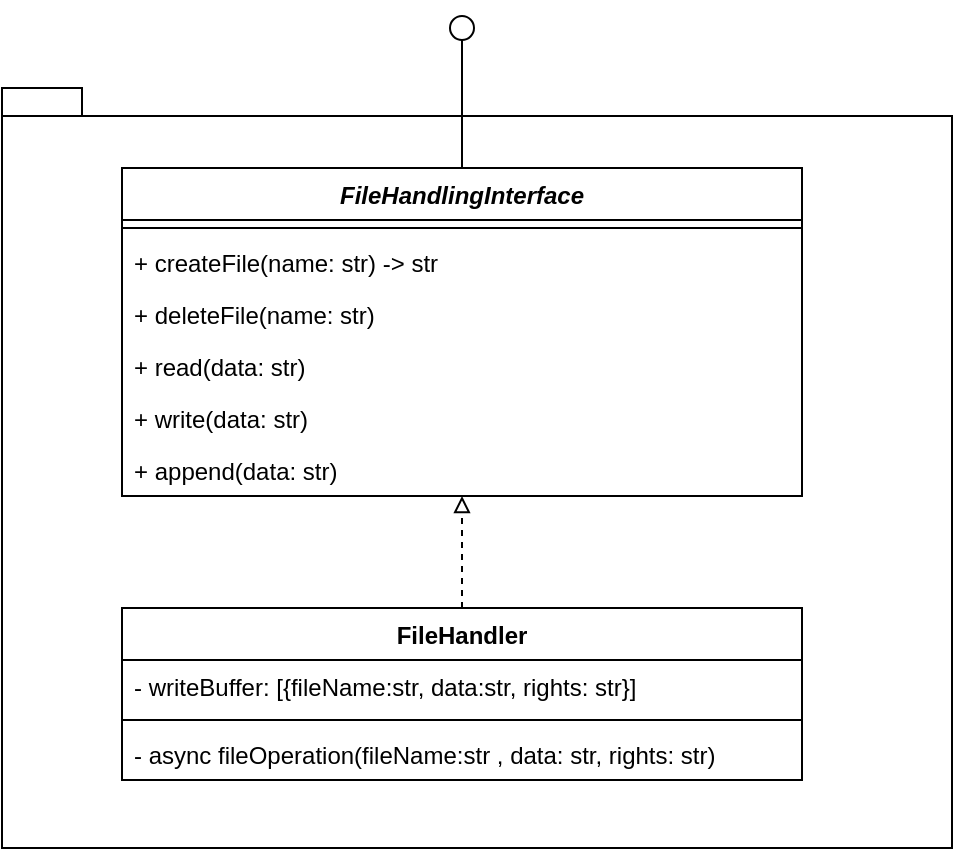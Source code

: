 <mxfile version="20.5.3" type="embed"><diagram id="23iRSUPoRavnBvh4doch" name="Page-1"><mxGraphModel dx="729" dy="879" grid="1" gridSize="10" guides="1" tooltips="1" connect="1" arrows="1" fold="1" page="1" pageScale="1" pageWidth="827" pageHeight="1169" math="0" shadow="0"><root><mxCell id="0"/><mxCell id="1" parent="0"/><mxCell id="2" value="" style="group" vertex="1" connectable="0" parent="1"><mxGeometry x="70" y="80" width="475" height="410" as="geometry"/></mxCell><mxCell id="3" value="" style="shape=folder;fontStyle=1;spacingTop=10;tabWidth=40;tabHeight=14;tabPosition=left;html=1;" vertex="1" parent="2"><mxGeometry y="30" width="475" height="380" as="geometry"/></mxCell><mxCell id="4" value="FileHandler" style="swimlane;fontStyle=1;align=center;verticalAlign=top;childLayout=stackLayout;horizontal=1;startSize=26;horizontalStack=0;resizeParent=1;resizeParentMax=0;resizeLast=0;collapsible=1;marginBottom=0;" vertex="1" parent="2"><mxGeometry x="60" y="290" width="340" height="86" as="geometry"/></mxCell><mxCell id="5" value="- writeBuffer: [{fileName:str, data:str, rights: str}]" style="text;strokeColor=none;fillColor=none;align=left;verticalAlign=top;spacingLeft=4;spacingRight=4;overflow=hidden;rotatable=0;points=[[0,0.5],[1,0.5]];portConstraint=eastwest;" vertex="1" parent="4"><mxGeometry y="26" width="340" height="26" as="geometry"/></mxCell><mxCell id="6" value="" style="line;strokeWidth=1;fillColor=none;align=left;verticalAlign=middle;spacingTop=-1;spacingLeft=3;spacingRight=3;rotatable=0;labelPosition=right;points=[];portConstraint=eastwest;strokeColor=inherit;" vertex="1" parent="4"><mxGeometry y="52" width="340" height="8" as="geometry"/></mxCell><mxCell id="7" value="- async fileOperation(fileName:str , data: str, rights: str)" style="text;strokeColor=none;fillColor=none;align=left;verticalAlign=top;spacingLeft=4;spacingRight=4;overflow=hidden;rotatable=0;points=[[0,0.5],[1,0.5]];portConstraint=eastwest;" vertex="1" parent="4"><mxGeometry y="60" width="340" height="26" as="geometry"/></mxCell><mxCell id="8" value="FileHandlingInterface" style="swimlane;fontStyle=3;align=center;verticalAlign=top;childLayout=stackLayout;horizontal=1;startSize=26;horizontalStack=0;resizeParent=1;resizeParentMax=0;resizeLast=0;collapsible=1;marginBottom=0;" vertex="1" parent="2"><mxGeometry x="60" y="70" width="340" height="164" as="geometry"/></mxCell><mxCell id="9" value="" style="line;strokeWidth=1;fillColor=none;align=left;verticalAlign=middle;spacingTop=-1;spacingLeft=3;spacingRight=3;rotatable=0;labelPosition=right;points=[];portConstraint=eastwest;strokeColor=inherit;" vertex="1" parent="8"><mxGeometry y="26" width="340" height="8" as="geometry"/></mxCell><mxCell id="10" value="+ createFile(name: str) -&gt; str" style="text;strokeColor=none;fillColor=none;align=left;verticalAlign=top;spacingLeft=4;spacingRight=4;overflow=hidden;rotatable=0;points=[[0,0.5],[1,0.5]];portConstraint=eastwest;" vertex="1" parent="8"><mxGeometry y="34" width="340" height="26" as="geometry"/></mxCell><mxCell id="11" value="+ deleteFile(name: str)" style="text;strokeColor=none;fillColor=none;align=left;verticalAlign=top;spacingLeft=4;spacingRight=4;overflow=hidden;rotatable=0;points=[[0,0.5],[1,0.5]];portConstraint=eastwest;" vertex="1" parent="8"><mxGeometry y="60" width="340" height="26" as="geometry"/></mxCell><mxCell id="12" value="+ read(data: str)" style="text;strokeColor=none;fillColor=none;align=left;verticalAlign=top;spacingLeft=4;spacingRight=4;overflow=hidden;rotatable=0;points=[[0,0.5],[1,0.5]];portConstraint=eastwest;" vertex="1" parent="8"><mxGeometry y="86" width="340" height="26" as="geometry"/></mxCell><mxCell id="13" value="+ write(data: str)" style="text;strokeColor=none;fillColor=none;align=left;verticalAlign=top;spacingLeft=4;spacingRight=4;overflow=hidden;rotatable=0;points=[[0,0.5],[1,0.5]];portConstraint=eastwest;" vertex="1" parent="8"><mxGeometry y="112" width="340" height="26" as="geometry"/></mxCell><mxCell id="14" value="+ append(data: str)" style="text;strokeColor=none;fillColor=none;align=left;verticalAlign=top;spacingLeft=4;spacingRight=4;overflow=hidden;rotatable=0;points=[[0,0.5],[1,0.5]];portConstraint=eastwest;" vertex="1" parent="8"><mxGeometry y="138" width="340" height="26" as="geometry"/></mxCell><mxCell id="15" style="edgeStyle=orthogonalEdgeStyle;rounded=0;orthogonalLoop=1;jettySize=auto;html=1;dashed=1;endArrow=block;endFill=0;" edge="1" parent="2" source="4" target="8"><mxGeometry relative="1" as="geometry"/></mxCell><mxCell id="16" value="" style="html=1;verticalAlign=bottom;labelBackgroundColor=none;endArrow=oval;endFill=0;endSize=12;rounded=0;exitX=0.5;exitY=0;exitDx=0;exitDy=0;" edge="1" parent="2" source="8"><mxGeometry width="160" relative="1" as="geometry"><mxPoint x="345" y="-10" as="sourcePoint"/><mxPoint x="230" as="targetPoint"/></mxGeometry></mxCell></root></mxGraphModel></diagram></mxfile>